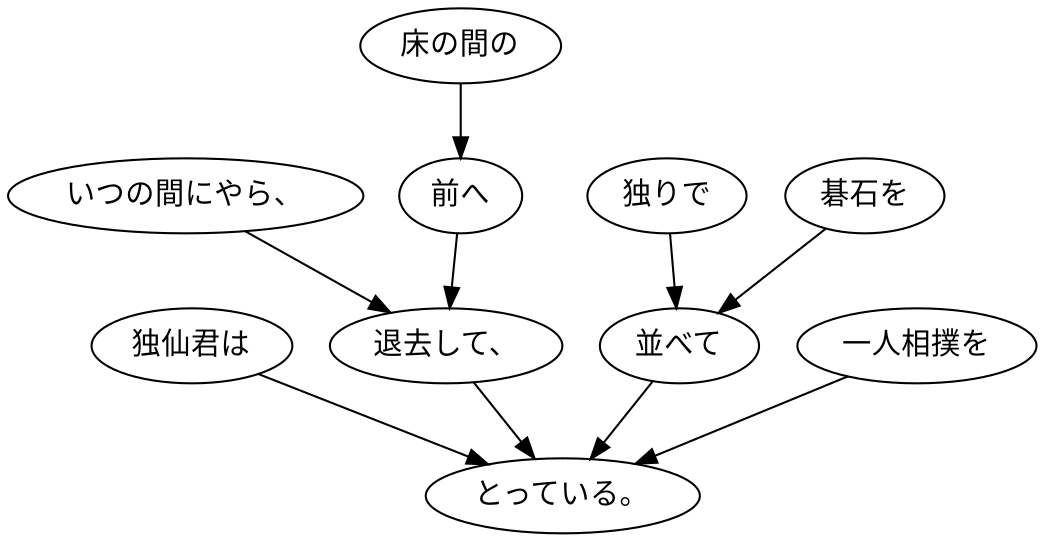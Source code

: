 digraph graph8062 {
	node0 [label="独仙君は"];
	node1 [label="いつの間にやら、"];
	node2 [label="床の間の"];
	node3 [label="前へ"];
	node4 [label="退去して、"];
	node5 [label="独りで"];
	node6 [label="碁石を"];
	node7 [label="並べて"];
	node8 [label="一人相撲を"];
	node9 [label="とっている。"];
	node0 -> node9;
	node1 -> node4;
	node2 -> node3;
	node3 -> node4;
	node4 -> node9;
	node5 -> node7;
	node6 -> node7;
	node7 -> node9;
	node8 -> node9;
}
